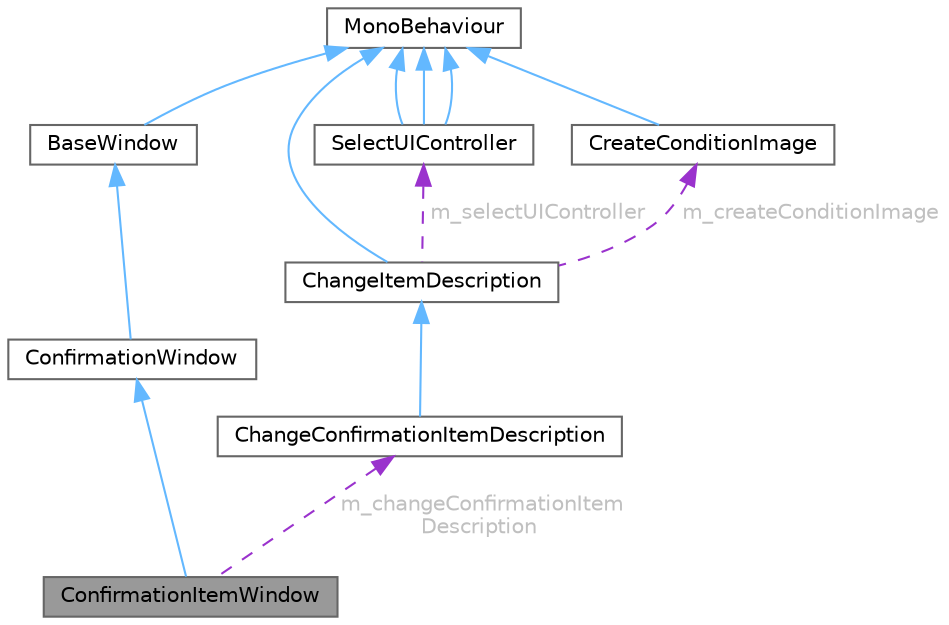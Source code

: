 digraph "ConfirmationItemWindow"
{
 // LATEX_PDF_SIZE
  bgcolor="transparent";
  edge [fontname=Helvetica,fontsize=10,labelfontname=Helvetica,labelfontsize=10];
  node [fontname=Helvetica,fontsize=10,shape=box,height=0.2,width=0.4];
  Node1 [id="Node000001",label="ConfirmationItemWindow",height=0.2,width=0.4,color="gray40", fillcolor="grey60", style="filled", fontcolor="black",tooltip=" "];
  Node2 -> Node1 [id="edge13_Node000001_Node000002",dir="back",color="steelblue1",style="solid",tooltip=" "];
  Node2 [id="Node000002",label="ConfirmationWindow",height=0.2,width=0.4,color="gray40", fillcolor="white", style="filled",URL="$class_confirmation_window.html",tooltip=" "];
  Node3 -> Node2 [id="edge14_Node000002_Node000003",dir="back",color="steelblue1",style="solid",tooltip=" "];
  Node3 [id="Node000003",label="BaseWindow",height=0.2,width=0.4,color="gray40", fillcolor="white", style="filled",URL="$class_base_window.html",tooltip=" "];
  Node4 -> Node3 [id="edge15_Node000003_Node000004",dir="back",color="steelblue1",style="solid",tooltip=" "];
  Node4 [id="Node000004",label="MonoBehaviour",height=0.2,width=0.4,color="gray40", fillcolor="white", style="filled",tooltip=" "];
  Node5 -> Node1 [id="edge16_Node000001_Node000005",dir="back",color="darkorchid3",style="dashed",tooltip=" ",label=" m_changeConfirmationItem\lDescription",fontcolor="grey" ];
  Node5 [id="Node000005",label="ChangeConfirmationItemDescription",height=0.2,width=0.4,color="gray40", fillcolor="white", style="filled",URL="$class_change_confirmation_item_description.html",tooltip=" "];
  Node6 -> Node5 [id="edge17_Node000005_Node000006",dir="back",color="steelblue1",style="solid",tooltip=" "];
  Node6 [id="Node000006",label="ChangeItemDescription",height=0.2,width=0.4,color="gray40", fillcolor="white", style="filled",URL="$class_change_item_description.html",tooltip=" "];
  Node4 -> Node6 [id="edge18_Node000006_Node000004",dir="back",color="steelblue1",style="solid",tooltip=" "];
  Node7 -> Node6 [id="edge19_Node000006_Node000007",dir="back",color="darkorchid3",style="dashed",tooltip=" ",label=" m_selectUIController",fontcolor="grey" ];
  Node7 [id="Node000007",label="SelectUIController",height=0.2,width=0.4,color="gray40", fillcolor="white", style="filled",URL="$class_select_u_i_controller.html",tooltip=" "];
  Node4 -> Node7 [id="edge20_Node000007_Node000004",dir="back",color="steelblue1",style="solid",tooltip=" "];
  Node4 -> Node7 [id="edge21_Node000007_Node000004",dir="back",color="steelblue1",style="solid",tooltip=" "];
  Node4 -> Node7 [id="edge22_Node000007_Node000004",dir="back",color="steelblue1",style="solid",tooltip=" "];
  Node8 -> Node6 [id="edge23_Node000006_Node000008",dir="back",color="darkorchid3",style="dashed",tooltip=" ",label=" m_createConditionImage",fontcolor="grey" ];
  Node8 [id="Node000008",label="CreateConditionImage",height=0.2,width=0.4,color="gray40", fillcolor="white", style="filled",URL="$class_create_condition_image.html",tooltip=" "];
  Node4 -> Node8 [id="edge24_Node000008_Node000004",dir="back",color="steelblue1",style="solid",tooltip=" "];
}
